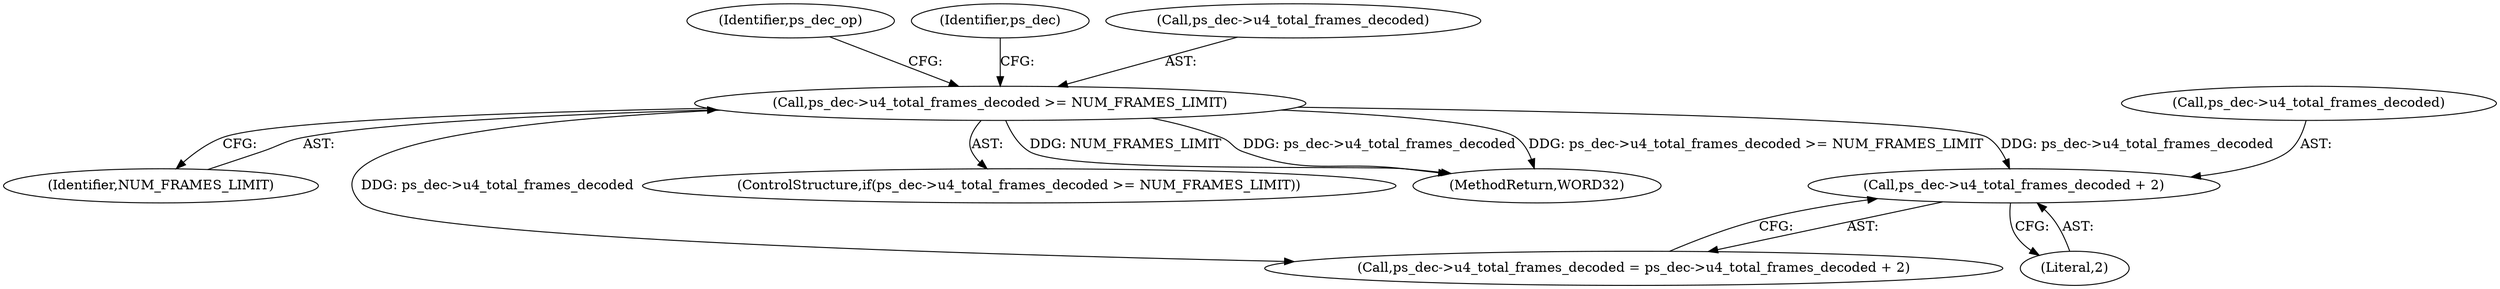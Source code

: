 digraph "0_Android_326fe991a4b7971e8aeaf4ac775491dd8abd85bb@pointer" {
"1001960" [label="(Call,ps_dec->u4_total_frames_decoded + 2)"];
"1000456" [label="(Call,ps_dec->u4_total_frames_decoded >= NUM_FRAMES_LIMIT)"];
"1000456" [label="(Call,ps_dec->u4_total_frames_decoded >= NUM_FRAMES_LIMIT)"];
"1000464" [label="(Identifier,ps_dec_op)"];
"1000460" [label="(Identifier,NUM_FRAMES_LIMIT)"];
"1000471" [label="(Identifier,ps_dec)"];
"1001956" [label="(Call,ps_dec->u4_total_frames_decoded = ps_dec->u4_total_frames_decoded + 2)"];
"1001960" [label="(Call,ps_dec->u4_total_frames_decoded + 2)"];
"1000455" [label="(ControlStructure,if(ps_dec->u4_total_frames_decoded >= NUM_FRAMES_LIMIT))"];
"1001964" [label="(Literal,2)"];
"1000457" [label="(Call,ps_dec->u4_total_frames_decoded)"];
"1002147" [label="(MethodReturn,WORD32)"];
"1001961" [label="(Call,ps_dec->u4_total_frames_decoded)"];
"1001960" -> "1001956"  [label="AST: "];
"1001960" -> "1001964"  [label="CFG: "];
"1001961" -> "1001960"  [label="AST: "];
"1001964" -> "1001960"  [label="AST: "];
"1001956" -> "1001960"  [label="CFG: "];
"1000456" -> "1001960"  [label="DDG: ps_dec->u4_total_frames_decoded"];
"1000456" -> "1000455"  [label="AST: "];
"1000456" -> "1000460"  [label="CFG: "];
"1000457" -> "1000456"  [label="AST: "];
"1000460" -> "1000456"  [label="AST: "];
"1000464" -> "1000456"  [label="CFG: "];
"1000471" -> "1000456"  [label="CFG: "];
"1000456" -> "1002147"  [label="DDG: NUM_FRAMES_LIMIT"];
"1000456" -> "1002147"  [label="DDG: ps_dec->u4_total_frames_decoded"];
"1000456" -> "1002147"  [label="DDG: ps_dec->u4_total_frames_decoded >= NUM_FRAMES_LIMIT"];
"1000456" -> "1001956"  [label="DDG: ps_dec->u4_total_frames_decoded"];
}
